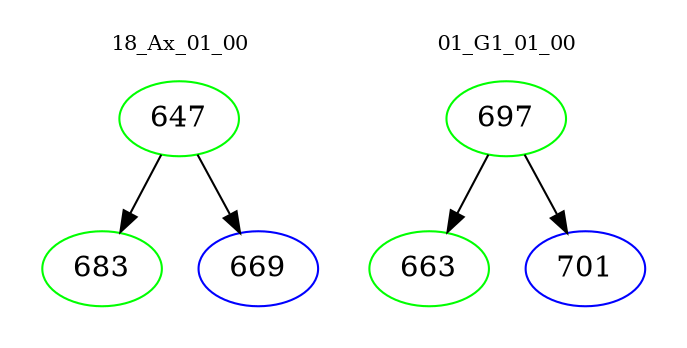 digraph{
subgraph cluster_0 {
color = white
label = "18_Ax_01_00";
fontsize=10;
T0_647 [label="647", color="green"]
T0_647 -> T0_683 [color="black"]
T0_683 [label="683", color="green"]
T0_647 -> T0_669 [color="black"]
T0_669 [label="669", color="blue"]
}
subgraph cluster_1 {
color = white
label = "01_G1_01_00";
fontsize=10;
T1_697 [label="697", color="green"]
T1_697 -> T1_663 [color="black"]
T1_663 [label="663", color="green"]
T1_697 -> T1_701 [color="black"]
T1_701 [label="701", color="blue"]
}
}
